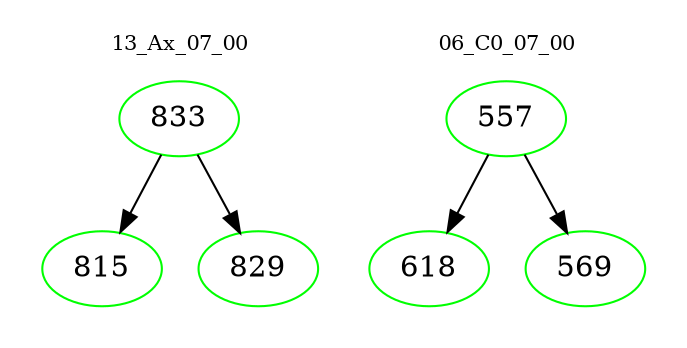 digraph{
subgraph cluster_0 {
color = white
label = "13_Ax_07_00";
fontsize=10;
T0_833 [label="833", color="green"]
T0_833 -> T0_815 [color="black"]
T0_815 [label="815", color="green"]
T0_833 -> T0_829 [color="black"]
T0_829 [label="829", color="green"]
}
subgraph cluster_1 {
color = white
label = "06_C0_07_00";
fontsize=10;
T1_557 [label="557", color="green"]
T1_557 -> T1_618 [color="black"]
T1_618 [label="618", color="green"]
T1_557 -> T1_569 [color="black"]
T1_569 [label="569", color="green"]
}
}
